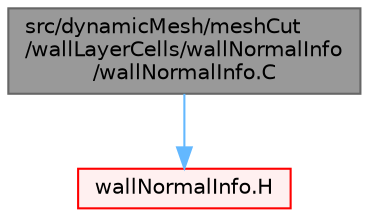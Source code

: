 digraph "src/dynamicMesh/meshCut/wallLayerCells/wallNormalInfo/wallNormalInfo.C"
{
 // LATEX_PDF_SIZE
  bgcolor="transparent";
  edge [fontname=Helvetica,fontsize=10,labelfontname=Helvetica,labelfontsize=10];
  node [fontname=Helvetica,fontsize=10,shape=box,height=0.2,width=0.4];
  Node1 [id="Node000001",label="src/dynamicMesh/meshCut\l/wallLayerCells/wallNormalInfo\l/wallNormalInfo.C",height=0.2,width=0.4,color="gray40", fillcolor="grey60", style="filled", fontcolor="black",tooltip=" "];
  Node1 -> Node2 [id="edge1_Node000001_Node000002",color="steelblue1",style="solid",tooltip=" "];
  Node2 [id="Node000002",label="wallNormalInfo.H",height=0.2,width=0.4,color="red", fillcolor="#FFF0F0", style="filled",URL="$wallNormalInfo_8H.html",tooltip=" "];
}
